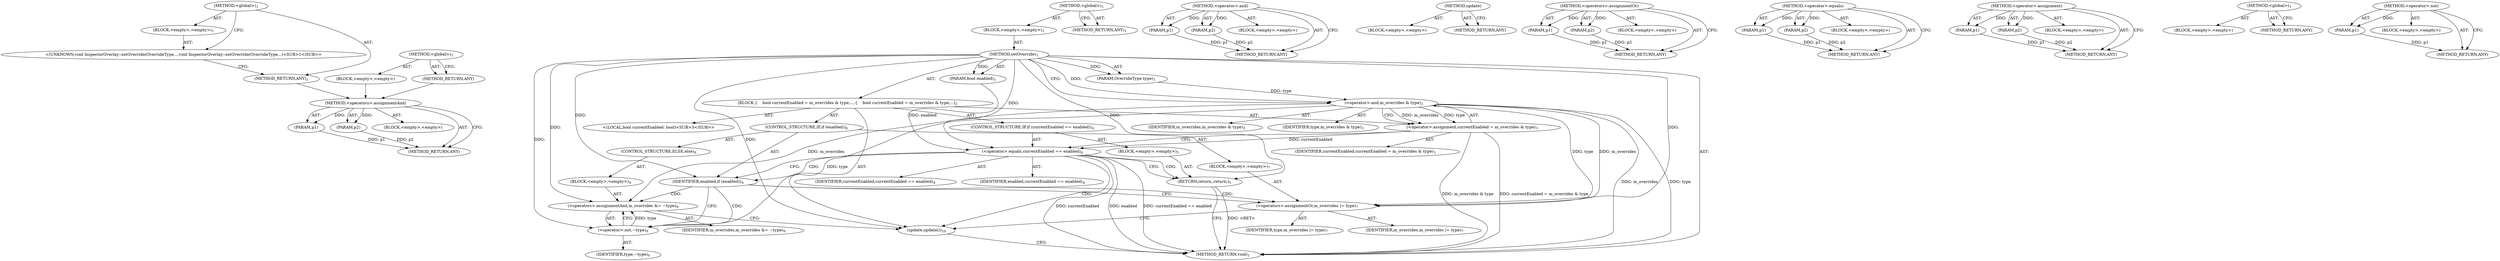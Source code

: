 digraph "&lt;global&gt;" {
vulnerable_76 [label=<(METHOD,&lt;operators&gt;.assignmentAnd)>];
vulnerable_77 [label=<(PARAM,p1)>];
vulnerable_78 [label=<(PARAM,p2)>];
vulnerable_79 [label=<(BLOCK,&lt;empty&gt;,&lt;empty&gt;)>];
vulnerable_80 [label=<(METHOD_RETURN,ANY)>];
vulnerable_6 [label=<(METHOD,&lt;global&gt;)<SUB>1</SUB>>];
vulnerable_7 [label=<(BLOCK,&lt;empty&gt;,&lt;empty&gt;)<SUB>1</SUB>>];
vulnerable_8 [label=<(METHOD,setOverride)<SUB>1</SUB>>];
vulnerable_9 [label=<(PARAM,OverrideType type)<SUB>1</SUB>>];
vulnerable_10 [label=<(PARAM,bool enabled)<SUB>1</SUB>>];
vulnerable_11 [label=<(BLOCK,{
    bool currentEnabled = m_overrides &amp; type;...,{
    bool currentEnabled = m_overrides &amp; type;...)<SUB>2</SUB>>];
vulnerable_12 [label="<(LOCAL,bool currentEnabled: bool)<SUB>3</SUB>>"];
vulnerable_13 [label=<(&lt;operator&gt;.assignment,currentEnabled = m_overrides &amp; type)<SUB>3</SUB>>];
vulnerable_14 [label=<(IDENTIFIER,currentEnabled,currentEnabled = m_overrides &amp; type)<SUB>3</SUB>>];
vulnerable_15 [label=<(&lt;operator&gt;.and,m_overrides &amp; type)<SUB>3</SUB>>];
vulnerable_16 [label=<(IDENTIFIER,m_overrides,m_overrides &amp; type)<SUB>3</SUB>>];
vulnerable_17 [label=<(IDENTIFIER,type,m_overrides &amp; type)<SUB>3</SUB>>];
vulnerable_18 [label=<(CONTROL_STRUCTURE,IF,if (currentEnabled == enabled))<SUB>4</SUB>>];
vulnerable_19 [label=<(&lt;operator&gt;.equals,currentEnabled == enabled)<SUB>4</SUB>>];
vulnerable_20 [label=<(IDENTIFIER,currentEnabled,currentEnabled == enabled)<SUB>4</SUB>>];
vulnerable_21 [label=<(IDENTIFIER,enabled,currentEnabled == enabled)<SUB>4</SUB>>];
vulnerable_22 [label=<(BLOCK,&lt;empty&gt;,&lt;empty&gt;)<SUB>5</SUB>>];
vulnerable_23 [label=<(RETURN,return;,return;)<SUB>5</SUB>>];
vulnerable_24 [label=<(CONTROL_STRUCTURE,IF,if (enabled))<SUB>6</SUB>>];
vulnerable_25 [label=<(IDENTIFIER,enabled,if (enabled))<SUB>6</SUB>>];
vulnerable_26 [label=<(BLOCK,&lt;empty&gt;,&lt;empty&gt;)<SUB>7</SUB>>];
vulnerable_27 [label=<(&lt;operators&gt;.assignmentOr,m_overrides |= type)<SUB>7</SUB>>];
vulnerable_28 [label=<(IDENTIFIER,m_overrides,m_overrides |= type)<SUB>7</SUB>>];
vulnerable_29 [label=<(IDENTIFIER,type,m_overrides |= type)<SUB>7</SUB>>];
vulnerable_30 [label=<(CONTROL_STRUCTURE,ELSE,else)<SUB>9</SUB>>];
vulnerable_31 [label=<(BLOCK,&lt;empty&gt;,&lt;empty&gt;)<SUB>9</SUB>>];
vulnerable_32 [label=<(&lt;operators&gt;.assignmentAnd,m_overrides &amp;= ~type)<SUB>9</SUB>>];
vulnerable_33 [label=<(IDENTIFIER,m_overrides,m_overrides &amp;= ~type)<SUB>9</SUB>>];
vulnerable_34 [label=<(&lt;operator&gt;.not,~type)<SUB>9</SUB>>];
vulnerable_35 [label=<(IDENTIFIER,type,~type)<SUB>9</SUB>>];
vulnerable_36 [label=<(update,update())<SUB>10</SUB>>];
vulnerable_37 [label=<(METHOD_RETURN,void)<SUB>1</SUB>>];
vulnerable_39 [label=<(METHOD_RETURN,ANY)<SUB>1</SUB>>];
vulnerable_61 [label=<(METHOD,&lt;operator&gt;.and)>];
vulnerable_62 [label=<(PARAM,p1)>];
vulnerable_63 [label=<(PARAM,p2)>];
vulnerable_64 [label=<(BLOCK,&lt;empty&gt;,&lt;empty&gt;)>];
vulnerable_65 [label=<(METHOD_RETURN,ANY)>];
vulnerable_85 [label=<(METHOD,update)>];
vulnerable_86 [label=<(BLOCK,&lt;empty&gt;,&lt;empty&gt;)>];
vulnerable_87 [label=<(METHOD_RETURN,ANY)>];
vulnerable_71 [label=<(METHOD,&lt;operators&gt;.assignmentOr)>];
vulnerable_72 [label=<(PARAM,p1)>];
vulnerable_73 [label=<(PARAM,p2)>];
vulnerable_74 [label=<(BLOCK,&lt;empty&gt;,&lt;empty&gt;)>];
vulnerable_75 [label=<(METHOD_RETURN,ANY)>];
vulnerable_66 [label=<(METHOD,&lt;operator&gt;.equals)>];
vulnerable_67 [label=<(PARAM,p1)>];
vulnerable_68 [label=<(PARAM,p2)>];
vulnerable_69 [label=<(BLOCK,&lt;empty&gt;,&lt;empty&gt;)>];
vulnerable_70 [label=<(METHOD_RETURN,ANY)>];
vulnerable_56 [label=<(METHOD,&lt;operator&gt;.assignment)>];
vulnerable_57 [label=<(PARAM,p1)>];
vulnerable_58 [label=<(PARAM,p2)>];
vulnerable_59 [label=<(BLOCK,&lt;empty&gt;,&lt;empty&gt;)>];
vulnerable_60 [label=<(METHOD_RETURN,ANY)>];
vulnerable_50 [label=<(METHOD,&lt;global&gt;)<SUB>1</SUB>>];
vulnerable_51 [label=<(BLOCK,&lt;empty&gt;,&lt;empty&gt;)>];
vulnerable_52 [label=<(METHOD_RETURN,ANY)>];
vulnerable_81 [label=<(METHOD,&lt;operator&gt;.not)>];
vulnerable_82 [label=<(PARAM,p1)>];
vulnerable_83 [label=<(BLOCK,&lt;empty&gt;,&lt;empty&gt;)>];
vulnerable_84 [label=<(METHOD_RETURN,ANY)>];
fixed_6 [label=<(METHOD,&lt;global&gt;)<SUB>1</SUB>>];
fixed_7 [label=<(BLOCK,&lt;empty&gt;,&lt;empty&gt;)<SUB>1</SUB>>];
fixed_8 [label="<(UNKNOWN,void InspectorOverlay::setOverride(OverrideType...,void InspectorOverlay::setOverride(OverrideType...)<SUB>1</SUB>>"];
fixed_9 [label=<(METHOD_RETURN,ANY)<SUB>1</SUB>>];
fixed_14 [label=<(METHOD,&lt;global&gt;)<SUB>1</SUB>>];
fixed_15 [label=<(BLOCK,&lt;empty&gt;,&lt;empty&gt;)>];
fixed_16 [label=<(METHOD_RETURN,ANY)>];
vulnerable_76 -> vulnerable_77  [key=0, label="AST: "];
vulnerable_76 -> vulnerable_77  [key=1, label="DDG: "];
vulnerable_76 -> vulnerable_79  [key=0, label="AST: "];
vulnerable_76 -> vulnerable_78  [key=0, label="AST: "];
vulnerable_76 -> vulnerable_78  [key=1, label="DDG: "];
vulnerable_76 -> vulnerable_80  [key=0, label="AST: "];
vulnerable_76 -> vulnerable_80  [key=1, label="CFG: "];
vulnerable_77 -> vulnerable_80  [key=0, label="DDG: p1"];
vulnerable_78 -> vulnerable_80  [key=0, label="DDG: p2"];
vulnerable_6 -> vulnerable_7  [key=0, label="AST: "];
vulnerable_6 -> vulnerable_39  [key=0, label="AST: "];
vulnerable_6 -> vulnerable_39  [key=1, label="CFG: "];
vulnerable_7 -> vulnerable_8  [key=0, label="AST: "];
vulnerable_8 -> vulnerable_9  [key=0, label="AST: "];
vulnerable_8 -> vulnerable_9  [key=1, label="DDG: "];
vulnerable_8 -> vulnerable_10  [key=0, label="AST: "];
vulnerable_8 -> vulnerable_10  [key=1, label="DDG: "];
vulnerable_8 -> vulnerable_11  [key=0, label="AST: "];
vulnerable_8 -> vulnerable_37  [key=0, label="AST: "];
vulnerable_8 -> vulnerable_15  [key=0, label="CFG: "];
vulnerable_8 -> vulnerable_15  [key=1, label="DDG: "];
vulnerable_8 -> vulnerable_36  [key=0, label="DDG: "];
vulnerable_8 -> vulnerable_25  [key=0, label="DDG: "];
vulnerable_8 -> vulnerable_19  [key=0, label="DDG: "];
vulnerable_8 -> vulnerable_23  [key=0, label="DDG: "];
vulnerable_8 -> vulnerable_27  [key=0, label="DDG: "];
vulnerable_8 -> vulnerable_32  [key=0, label="DDG: "];
vulnerable_8 -> vulnerable_34  [key=0, label="DDG: "];
vulnerable_9 -> vulnerable_15  [key=0, label="DDG: type"];
vulnerable_10 -> vulnerable_19  [key=0, label="DDG: enabled"];
vulnerable_11 -> vulnerable_12  [key=0, label="AST: "];
vulnerable_11 -> vulnerable_13  [key=0, label="AST: "];
vulnerable_11 -> vulnerable_18  [key=0, label="AST: "];
vulnerable_11 -> vulnerable_24  [key=0, label="AST: "];
vulnerable_11 -> vulnerable_36  [key=0, label="AST: "];
vulnerable_13 -> vulnerable_14  [key=0, label="AST: "];
vulnerable_13 -> vulnerable_15  [key=0, label="AST: "];
vulnerable_13 -> vulnerable_19  [key=0, label="CFG: "];
vulnerable_13 -> vulnerable_19  [key=1, label="DDG: currentEnabled"];
vulnerable_13 -> vulnerable_37  [key=0, label="DDG: m_overrides &amp; type"];
vulnerable_13 -> vulnerable_37  [key=1, label="DDG: currentEnabled = m_overrides &amp; type"];
vulnerable_15 -> vulnerable_16  [key=0, label="AST: "];
vulnerable_15 -> vulnerable_17  [key=0, label="AST: "];
vulnerable_15 -> vulnerable_13  [key=0, label="CFG: "];
vulnerable_15 -> vulnerable_13  [key=1, label="DDG: m_overrides"];
vulnerable_15 -> vulnerable_13  [key=2, label="DDG: type"];
vulnerable_15 -> vulnerable_37  [key=0, label="DDG: m_overrides"];
vulnerable_15 -> vulnerable_37  [key=1, label="DDG: type"];
vulnerable_15 -> vulnerable_27  [key=0, label="DDG: type"];
vulnerable_15 -> vulnerable_27  [key=1, label="DDG: m_overrides"];
vulnerable_15 -> vulnerable_32  [key=0, label="DDG: m_overrides"];
vulnerable_15 -> vulnerable_34  [key=0, label="DDG: type"];
vulnerable_18 -> vulnerable_19  [key=0, label="AST: "];
vulnerable_18 -> vulnerable_22  [key=0, label="AST: "];
vulnerable_19 -> vulnerable_20  [key=0, label="AST: "];
vulnerable_19 -> vulnerable_21  [key=0, label="AST: "];
vulnerable_19 -> vulnerable_23  [key=0, label="CFG: "];
vulnerable_19 -> vulnerable_23  [key=1, label="CDG: "];
vulnerable_19 -> vulnerable_25  [key=0, label="CFG: "];
vulnerable_19 -> vulnerable_25  [key=1, label="CDG: "];
vulnerable_19 -> vulnerable_37  [key=0, label="DDG: currentEnabled"];
vulnerable_19 -> vulnerable_37  [key=1, label="DDG: enabled"];
vulnerable_19 -> vulnerable_37  [key=2, label="DDG: currentEnabled == enabled"];
vulnerable_19 -> vulnerable_36  [key=0, label="CDG: "];
vulnerable_22 -> vulnerable_23  [key=0, label="AST: "];
vulnerable_23 -> vulnerable_37  [key=0, label="CFG: "];
vulnerable_23 -> vulnerable_37  [key=1, label="DDG: &lt;RET&gt;"];
vulnerable_24 -> vulnerable_25  [key=0, label="AST: "];
vulnerable_24 -> vulnerable_26  [key=0, label="AST: "];
vulnerable_24 -> vulnerable_30  [key=0, label="AST: "];
vulnerable_25 -> vulnerable_27  [key=0, label="CFG: "];
vulnerable_25 -> vulnerable_27  [key=1, label="CDG: "];
vulnerable_25 -> vulnerable_34  [key=0, label="CFG: "];
vulnerable_25 -> vulnerable_34  [key=1, label="CDG: "];
vulnerable_25 -> vulnerable_32  [key=0, label="CDG: "];
vulnerable_26 -> vulnerable_27  [key=0, label="AST: "];
vulnerable_27 -> vulnerable_28  [key=0, label="AST: "];
vulnerable_27 -> vulnerable_29  [key=0, label="AST: "];
vulnerable_27 -> vulnerable_36  [key=0, label="CFG: "];
vulnerable_30 -> vulnerable_31  [key=0, label="AST: "];
vulnerable_31 -> vulnerable_32  [key=0, label="AST: "];
vulnerable_32 -> vulnerable_33  [key=0, label="AST: "];
vulnerable_32 -> vulnerable_34  [key=0, label="AST: "];
vulnerable_32 -> vulnerable_36  [key=0, label="CFG: "];
vulnerable_34 -> vulnerable_35  [key=0, label="AST: "];
vulnerable_34 -> vulnerable_32  [key=0, label="CFG: "];
vulnerable_34 -> vulnerable_32  [key=1, label="DDG: type"];
vulnerable_36 -> vulnerable_37  [key=0, label="CFG: "];
vulnerable_61 -> vulnerable_62  [key=0, label="AST: "];
vulnerable_61 -> vulnerable_62  [key=1, label="DDG: "];
vulnerable_61 -> vulnerable_64  [key=0, label="AST: "];
vulnerable_61 -> vulnerable_63  [key=0, label="AST: "];
vulnerable_61 -> vulnerable_63  [key=1, label="DDG: "];
vulnerable_61 -> vulnerable_65  [key=0, label="AST: "];
vulnerable_61 -> vulnerable_65  [key=1, label="CFG: "];
vulnerable_62 -> vulnerable_65  [key=0, label="DDG: p1"];
vulnerable_63 -> vulnerable_65  [key=0, label="DDG: p2"];
vulnerable_85 -> vulnerable_86  [key=0, label="AST: "];
vulnerable_85 -> vulnerable_87  [key=0, label="AST: "];
vulnerable_85 -> vulnerable_87  [key=1, label="CFG: "];
vulnerable_71 -> vulnerable_72  [key=0, label="AST: "];
vulnerable_71 -> vulnerable_72  [key=1, label="DDG: "];
vulnerable_71 -> vulnerable_74  [key=0, label="AST: "];
vulnerable_71 -> vulnerable_73  [key=0, label="AST: "];
vulnerable_71 -> vulnerable_73  [key=1, label="DDG: "];
vulnerable_71 -> vulnerable_75  [key=0, label="AST: "];
vulnerable_71 -> vulnerable_75  [key=1, label="CFG: "];
vulnerable_72 -> vulnerable_75  [key=0, label="DDG: p1"];
vulnerable_73 -> vulnerable_75  [key=0, label="DDG: p2"];
vulnerable_66 -> vulnerable_67  [key=0, label="AST: "];
vulnerable_66 -> vulnerable_67  [key=1, label="DDG: "];
vulnerable_66 -> vulnerable_69  [key=0, label="AST: "];
vulnerable_66 -> vulnerable_68  [key=0, label="AST: "];
vulnerable_66 -> vulnerable_68  [key=1, label="DDG: "];
vulnerable_66 -> vulnerable_70  [key=0, label="AST: "];
vulnerable_66 -> vulnerable_70  [key=1, label="CFG: "];
vulnerable_67 -> vulnerable_70  [key=0, label="DDG: p1"];
vulnerable_68 -> vulnerable_70  [key=0, label="DDG: p2"];
vulnerable_56 -> vulnerable_57  [key=0, label="AST: "];
vulnerable_56 -> vulnerable_57  [key=1, label="DDG: "];
vulnerable_56 -> vulnerable_59  [key=0, label="AST: "];
vulnerable_56 -> vulnerable_58  [key=0, label="AST: "];
vulnerable_56 -> vulnerable_58  [key=1, label="DDG: "];
vulnerable_56 -> vulnerable_60  [key=0, label="AST: "];
vulnerable_56 -> vulnerable_60  [key=1, label="CFG: "];
vulnerable_57 -> vulnerable_60  [key=0, label="DDG: p1"];
vulnerable_58 -> vulnerable_60  [key=0, label="DDG: p2"];
vulnerable_50 -> vulnerable_51  [key=0, label="AST: "];
vulnerable_50 -> vulnerable_52  [key=0, label="AST: "];
vulnerable_50 -> vulnerable_52  [key=1, label="CFG: "];
vulnerable_81 -> vulnerable_82  [key=0, label="AST: "];
vulnerable_81 -> vulnerable_82  [key=1, label="DDG: "];
vulnerable_81 -> vulnerable_83  [key=0, label="AST: "];
vulnerable_81 -> vulnerable_84  [key=0, label="AST: "];
vulnerable_81 -> vulnerable_84  [key=1, label="CFG: "];
vulnerable_82 -> vulnerable_84  [key=0, label="DDG: p1"];
fixed_6 -> fixed_7  [key=0, label="AST: "];
fixed_6 -> fixed_9  [key=0, label="AST: "];
fixed_6 -> fixed_8  [key=0, label="CFG: "];
fixed_7 -> fixed_8  [key=0, label="AST: "];
fixed_8 -> fixed_9  [key=0, label="CFG: "];
fixed_9 -> vulnerable_76  [key=0];
fixed_14 -> fixed_15  [key=0, label="AST: "];
fixed_14 -> fixed_16  [key=0, label="AST: "];
fixed_14 -> fixed_16  [key=1, label="CFG: "];
fixed_15 -> vulnerable_76  [key=0];
fixed_16 -> vulnerable_76  [key=0];
}
